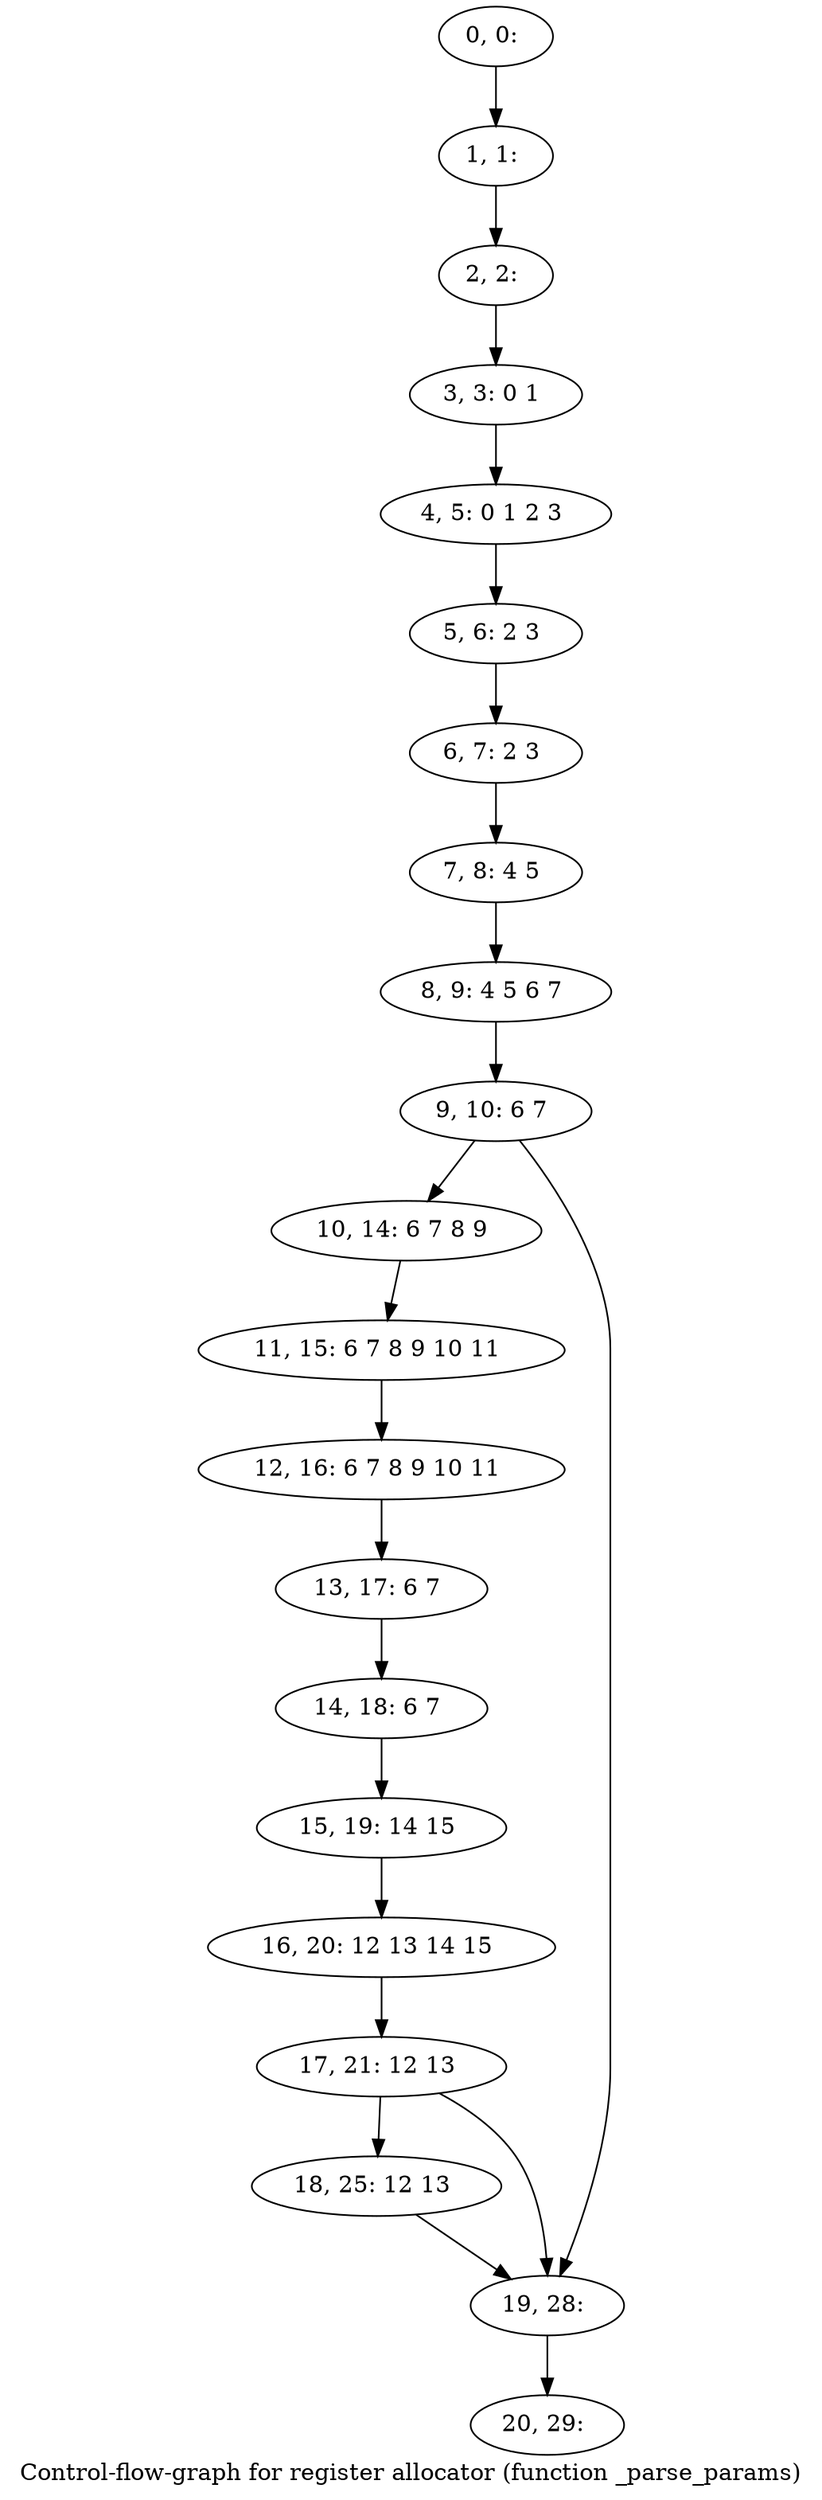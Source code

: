 digraph G {
graph [label="Control-flow-graph for register allocator (function _parse_params)"]
0[label="0, 0: "];
1[label="1, 1: "];
2[label="2, 2: "];
3[label="3, 3: 0 1 "];
4[label="4, 5: 0 1 2 3 "];
5[label="5, 6: 2 3 "];
6[label="6, 7: 2 3 "];
7[label="7, 8: 4 5 "];
8[label="8, 9: 4 5 6 7 "];
9[label="9, 10: 6 7 "];
10[label="10, 14: 6 7 8 9 "];
11[label="11, 15: 6 7 8 9 10 11 "];
12[label="12, 16: 6 7 8 9 10 11 "];
13[label="13, 17: 6 7 "];
14[label="14, 18: 6 7 "];
15[label="15, 19: 14 15 "];
16[label="16, 20: 12 13 14 15 "];
17[label="17, 21: 12 13 "];
18[label="18, 25: 12 13 "];
19[label="19, 28: "];
20[label="20, 29: "];
0->1 ;
1->2 ;
2->3 ;
3->4 ;
4->5 ;
5->6 ;
6->7 ;
7->8 ;
8->9 ;
9->10 ;
9->19 ;
10->11 ;
11->12 ;
12->13 ;
13->14 ;
14->15 ;
15->16 ;
16->17 ;
17->18 ;
17->19 ;
18->19 ;
19->20 ;
}
